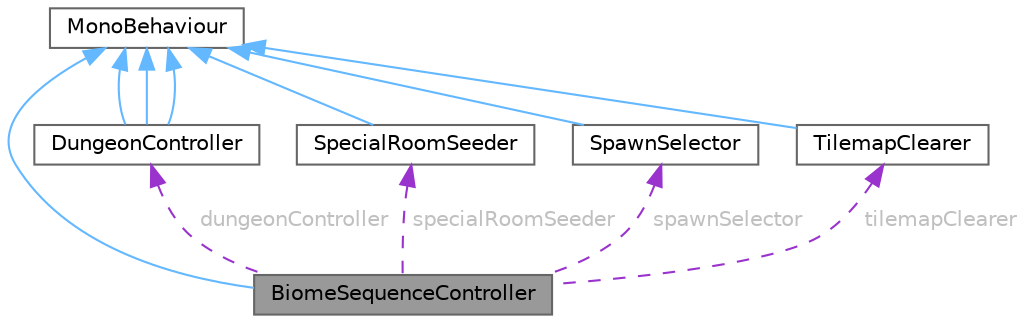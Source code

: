 digraph "BiomeSequenceController"
{
 // LATEX_PDF_SIZE
  bgcolor="transparent";
  edge [fontname=Helvetica,fontsize=10,labelfontname=Helvetica,labelfontsize=10];
  node [fontname=Helvetica,fontsize=10,shape=box,height=0.2,width=0.4];
  Node1 [id="Node000001",label="BiomeSequenceController",height=0.2,width=0.4,color="gray40", fillcolor="grey60", style="filled", fontcolor="black",tooltip="Listens for \"special room solved\" and builds the next biome; keeps simple run snapshots."];
  Node2 -> Node1 [id="edge1_Node000001_Node000002",dir="back",color="steelblue1",style="solid",tooltip=" "];
  Node2 [id="Node000002",label="MonoBehaviour",height=0.2,width=0.4,color="gray40", fillcolor="white", style="filled",tooltip=" "];
  Node3 -> Node1 [id="edge2_Node000001_Node000003",dir="back",color="darkorchid3",style="dashed",tooltip=" ",label=<<TABLE CELLBORDER="0" BORDER="0"><TR><TD VALIGN="top" ALIGN="LEFT" CELLPADDING="1" CELLSPACING="0">dungeonController</TD></TR>
</TABLE>> ,fontcolor="grey" ];
  Node3 [id="Node000003",label="DungeonController",height=0.2,width=0.4,color="gray40", fillcolor="white", style="filled",URL="$class_dungeon_controller.html",tooltip="Central owner that builds the dungeon, wires systems, and raises runtime events."];
  Node2 -> Node3 [id="edge3_Node000003_Node000002",dir="back",color="steelblue1",style="solid",tooltip=" "];
  Node2 -> Node3 [id="edge4_Node000003_Node000002",dir="back",color="steelblue1",style="solid",tooltip=" "];
  Node2 -> Node3 [id="edge5_Node000003_Node000002",dir="back",color="steelblue1",style="solid",tooltip=" "];
  Node4 -> Node1 [id="edge6_Node000001_Node000004",dir="back",color="darkorchid3",style="dashed",tooltip=" ",label=<<TABLE CELLBORDER="0" BORDER="0"><TR><TD VALIGN="top" ALIGN="LEFT" CELLPADDING="1" CELLSPACING="0">specialRoomSeeder</TD></TR>
</TABLE>> ,fontcolor="grey" ];
  Node4 [id="Node000004",label="SpecialRoomSeeder",height=0.2,width=0.4,color="gray40", fillcolor="white", style="filled",URL="$class_special_room_seeder.html",tooltip=" "];
  Node2 -> Node4 [id="edge7_Node000004_Node000002",dir="back",color="steelblue1",style="solid",tooltip=" "];
  Node5 -> Node1 [id="edge8_Node000001_Node000005",dir="back",color="darkorchid3",style="dashed",tooltip=" ",label=<<TABLE CELLBORDER="0" BORDER="0"><TR><TD VALIGN="top" ALIGN="LEFT" CELLPADDING="1" CELLSPACING="0">spawnSelector</TD></TR>
</TABLE>> ,fontcolor="grey" ];
  Node5 [id="Node000005",label="SpawnSelector",height=0.2,width=0.4,color="gray40", fillcolor="white", style="filled",URL="$class_spawn_selector.html",tooltip=" "];
  Node2 -> Node5 [id="edge9_Node000005_Node000002",dir="back",color="steelblue1",style="solid",tooltip=" "];
  Node6 -> Node1 [id="edge10_Node000001_Node000006",dir="back",color="darkorchid3",style="dashed",tooltip=" ",label=<<TABLE CELLBORDER="0" BORDER="0"><TR><TD VALIGN="top" ALIGN="LEFT" CELLPADDING="1" CELLSPACING="0">tilemapClearer</TD></TR>
</TABLE>> ,fontcolor="grey" ];
  Node6 [id="Node000006",label="TilemapClearer",height=0.2,width=0.4,color="gray40", fillcolor="white", style="filled",URL="$class_tilemap_clearer.html",tooltip=" "];
  Node2 -> Node6 [id="edge11_Node000006_Node000002",dir="back",color="steelblue1",style="solid",tooltip=" "];
}

